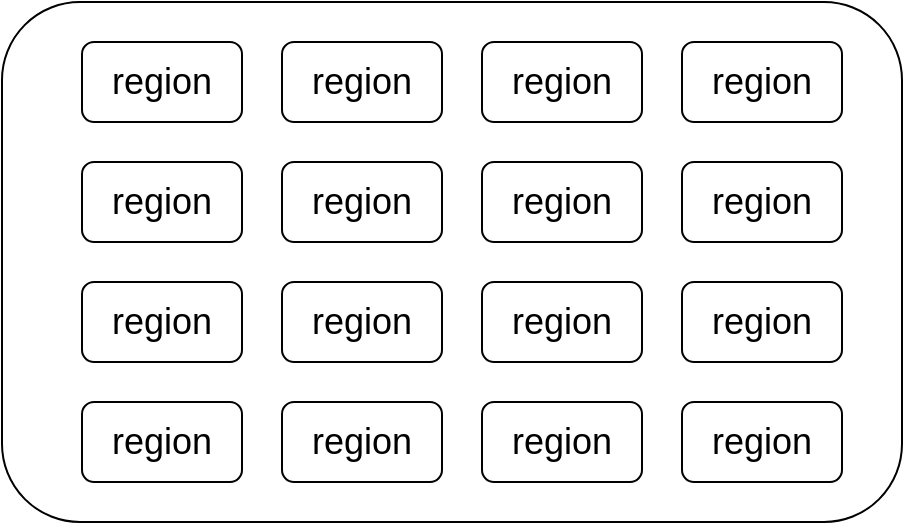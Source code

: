 <mxfile version="13.10.0" type="embed">
    <diagram id="N8jkDLk7Amj-sibJUGd5" name="Page-1">
        <mxGraphModel dx="990" dy="575" grid="1" gridSize="10" guides="1" tooltips="1" connect="1" arrows="1" fold="1" page="1" pageScale="1" pageWidth="827" pageHeight="1169" math="0" shadow="0">
            <root>
                <mxCell id="0"/>
                <mxCell id="1" parent="0"/>
                <mxCell id="2" value="" style="rounded=1;whiteSpace=wrap;html=1;" vertex="1" parent="1">
                    <mxGeometry x="50" y="550" width="450" height="260" as="geometry"/>
                </mxCell>
                <mxCell id="3" value="region" style="rounded=1;whiteSpace=wrap;html=1;fontSize=18;" vertex="1" parent="1">
                    <mxGeometry x="90" y="570" width="80" height="40" as="geometry"/>
                </mxCell>
                <mxCell id="5" value="region" style="rounded=1;whiteSpace=wrap;html=1;fontSize=18;" vertex="1" parent="1">
                    <mxGeometry x="390" y="570" width="80" height="40" as="geometry"/>
                </mxCell>
                <mxCell id="6" value="region" style="rounded=1;whiteSpace=wrap;html=1;fontSize=18;" vertex="1" parent="1">
                    <mxGeometry x="290" y="570" width="80" height="40" as="geometry"/>
                </mxCell>
                <mxCell id="7" value="region" style="rounded=1;whiteSpace=wrap;html=1;fontSize=18;" vertex="1" parent="1">
                    <mxGeometry x="190" y="570" width="80" height="40" as="geometry"/>
                </mxCell>
                <mxCell id="8" value="region" style="rounded=1;whiteSpace=wrap;html=1;fontSize=18;" vertex="1" parent="1">
                    <mxGeometry x="90" y="690" width="80" height="40" as="geometry"/>
                </mxCell>
                <mxCell id="9" value="region" style="rounded=1;whiteSpace=wrap;html=1;fontSize=18;" vertex="1" parent="1">
                    <mxGeometry x="390" y="690" width="80" height="40" as="geometry"/>
                </mxCell>
                <mxCell id="10" value="region" style="rounded=1;whiteSpace=wrap;html=1;fontSize=18;" vertex="1" parent="1">
                    <mxGeometry x="290" y="690" width="80" height="40" as="geometry"/>
                </mxCell>
                <mxCell id="11" value="region" style="rounded=1;whiteSpace=wrap;html=1;fontSize=18;" vertex="1" parent="1">
                    <mxGeometry x="190" y="690" width="80" height="40" as="geometry"/>
                </mxCell>
                <mxCell id="12" value="region" style="rounded=1;whiteSpace=wrap;html=1;fontSize=18;" vertex="1" parent="1">
                    <mxGeometry x="90" y="750" width="80" height="40" as="geometry"/>
                </mxCell>
                <mxCell id="13" value="region" style="rounded=1;whiteSpace=wrap;html=1;fontSize=18;" vertex="1" parent="1">
                    <mxGeometry x="390" y="750" width="80" height="40" as="geometry"/>
                </mxCell>
                <mxCell id="14" value="region" style="rounded=1;whiteSpace=wrap;html=1;fontSize=18;" vertex="1" parent="1">
                    <mxGeometry x="290" y="750" width="80" height="40" as="geometry"/>
                </mxCell>
                <mxCell id="15" value="region" style="rounded=1;whiteSpace=wrap;html=1;fontSize=18;" vertex="1" parent="1">
                    <mxGeometry x="190" y="750" width="80" height="40" as="geometry"/>
                </mxCell>
                <mxCell id="16" value="region" style="rounded=1;whiteSpace=wrap;html=1;fontSize=18;" vertex="1" parent="1">
                    <mxGeometry x="90" y="630" width="80" height="40" as="geometry"/>
                </mxCell>
                <mxCell id="17" value="region" style="rounded=1;whiteSpace=wrap;html=1;fontSize=18;" vertex="1" parent="1">
                    <mxGeometry x="390" y="630" width="80" height="40" as="geometry"/>
                </mxCell>
                <mxCell id="18" value="region" style="rounded=1;whiteSpace=wrap;html=1;fontSize=18;" vertex="1" parent="1">
                    <mxGeometry x="290" y="630" width="80" height="40" as="geometry"/>
                </mxCell>
                <mxCell id="19" value="region" style="rounded=1;whiteSpace=wrap;html=1;fontSize=18;" vertex="1" parent="1">
                    <mxGeometry x="190" y="630" width="80" height="40" as="geometry"/>
                </mxCell>
            </root>
        </mxGraphModel>
    </diagram>
</mxfile>